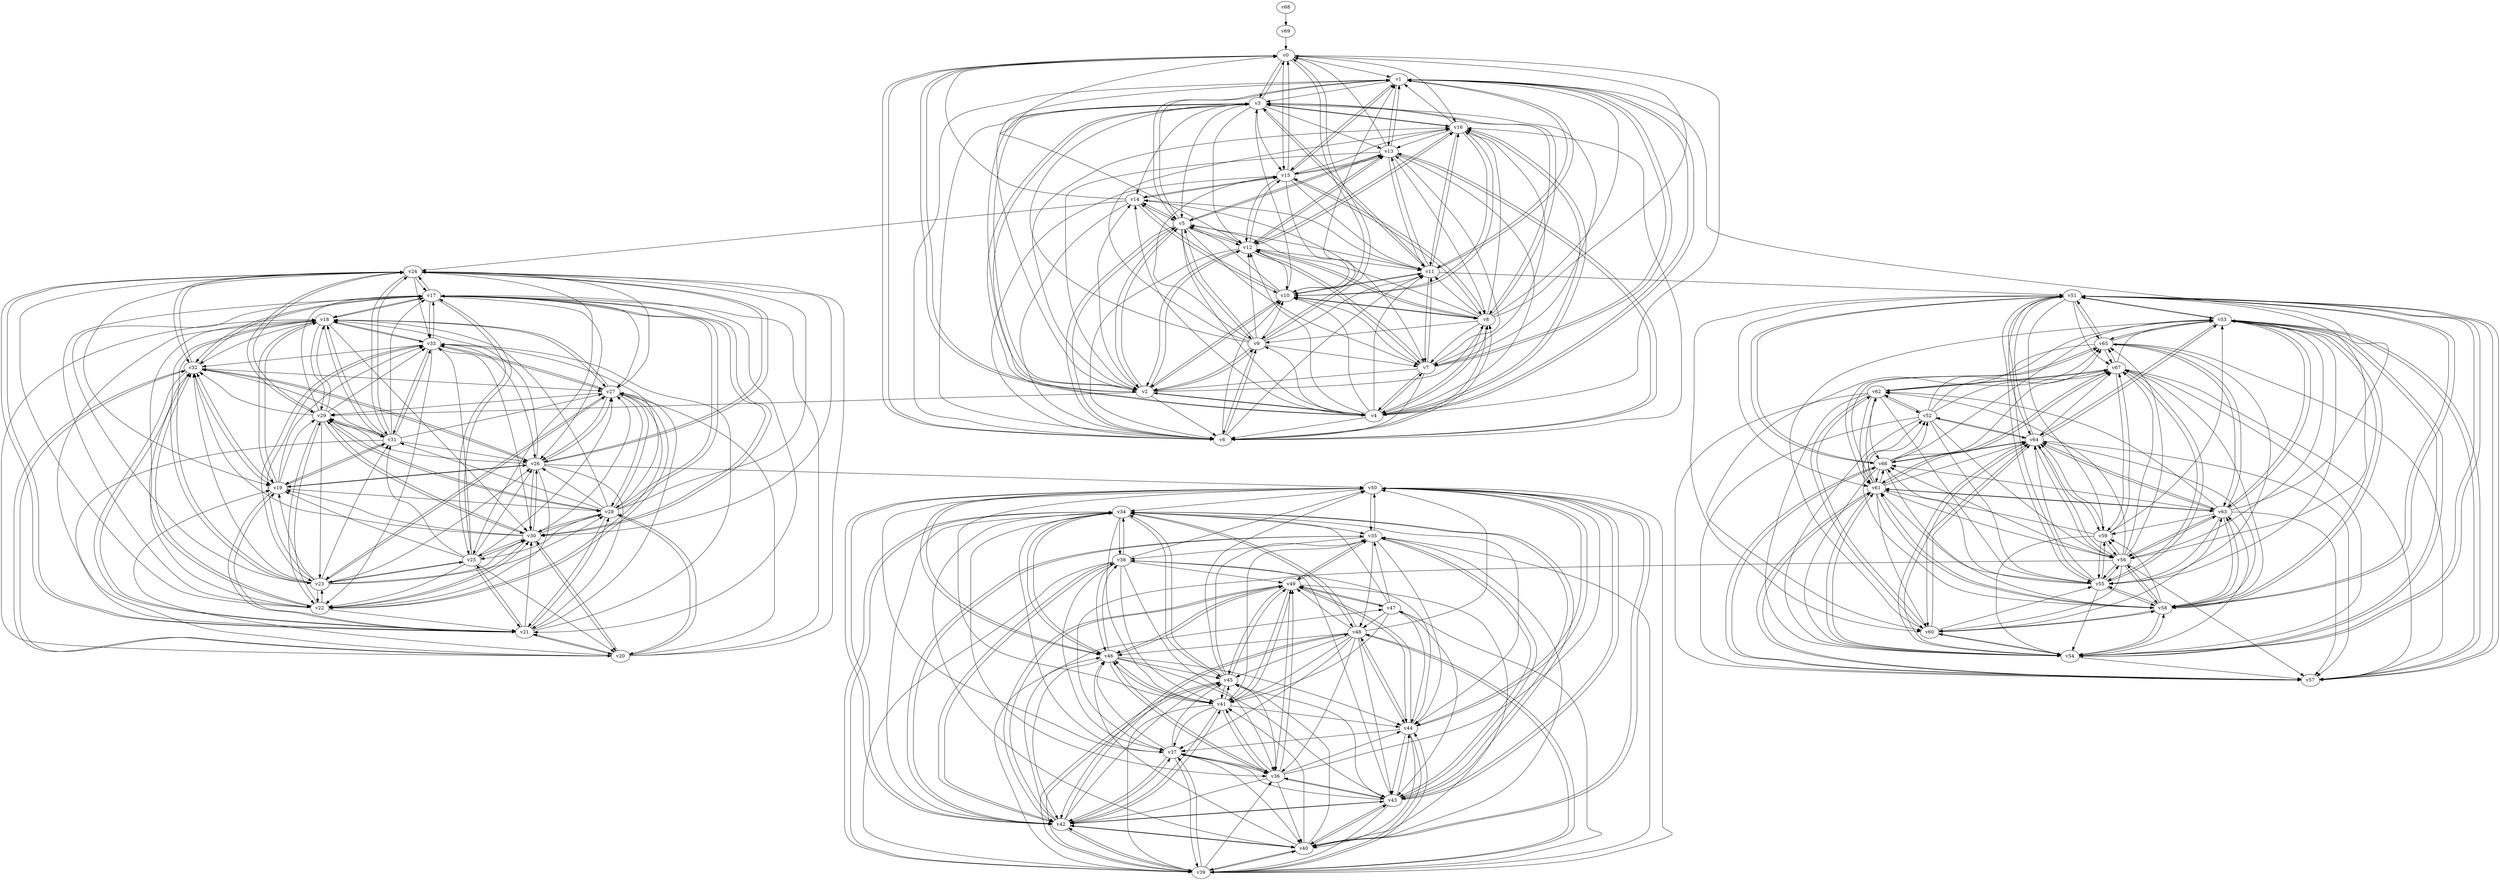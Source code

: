 digraph buchi_test093 {
    v0 [name="v0", player=0, priority=1];
    v1 [name="v1", player=1, priority=1];
    v2 [name="v2", player=0, priority=1];
    v3 [name="v3", player=0, priority=1];
    v4 [name="v4", player=1, priority=1];
    v5 [name="v5", player=1, priority=0];
    v6 [name="v6", player=0, priority=1];
    v7 [name="v7", player=0, priority=0];
    v8 [name="v8", player=0, priority=1];
    v9 [name="v9", player=0, priority=1];
    v10 [name="v10", player=1, priority=0];
    v11 [name="v11", player=0, priority=1];
    v12 [name="v12", player=0, priority=0];
    v13 [name="v13", player=1, priority=1];
    v14 [name="v14", player=0, priority=1];
    v15 [name="v15", player=0, priority=1];
    v16 [name="v16", player=1, priority=0];
    v17 [name="v17", player=0, priority=1];
    v18 [name="v18", player=0, priority=0];
    v19 [name="v19", player=0, priority=1];
    v20 [name="v20", player=1, priority=1];
    v21 [name="v21", player=0, priority=1];
    v22 [name="v22", player=1, priority=1];
    v23 [name="v23", player=0, priority=1];
    v24 [name="v24", player=0, priority=0];
    v25 [name="v25", player=0, priority=0];
    v26 [name="v26", player=0, priority=1];
    v27 [name="v27", player=0, priority=0];
    v28 [name="v28", player=0, priority=0];
    v29 [name="v29", player=1, priority=1];
    v30 [name="v30", player=1, priority=1];
    v31 [name="v31", player=1, priority=1];
    v32 [name="v32", player=0, priority=1];
    v33 [name="v33", player=1, priority=1];
    v34 [name="v34", player=1, priority=0];
    v35 [name="v35", player=1, priority=1];
    v36 [name="v36", player=0, priority=1];
    v37 [name="v37", player=1, priority=0];
    v38 [name="v38", player=1, priority=1];
    v39 [name="v39", player=1, priority=1];
    v40 [name="v40", player=0, priority=1];
    v41 [name="v41", player=1, priority=0];
    v42 [name="v42", player=0, priority=0];
    v43 [name="v43", player=0, priority=0];
    v44 [name="v44", player=1, priority=0];
    v45 [name="v45", player=1, priority=1];
    v46 [name="v46", player=1, priority=1];
    v47 [name="v47", player=1, priority=0];
    v48 [name="v48", player=0, priority=0];
    v49 [name="v49", player=1, priority=1];
    v50 [name="v50", player=1, priority=0];
    v51 [name="v51", player=1, priority=0];
    v52 [name="v52", player=1, priority=1];
    v53 [name="v53", player=1, priority=0];
    v54 [name="v54", player=0, priority=0];
    v55 [name="v55", player=0, priority=0];
    v56 [name="v56", player=0, priority=0];
    v57 [name="v57", player=1, priority=1];
    v58 [name="v58", player=1, priority=1];
    v59 [name="v59", player=1, priority=1];
    v60 [name="v60", player=1, priority=1];
    v61 [name="v61", player=0, priority=0];
    v62 [name="v62", player=1, priority=1];
    v63 [name="v63", player=1, priority=0];
    v64 [name="v64", player=0, priority=1];
    v65 [name="v65", player=0, priority=0];
    v66 [name="v66", player=0, priority=0];
    v67 [name="v67", player=0, priority=1];
    v68 [name="v68", player=1, priority=1];
    v69 [name="v69", player=1, priority=1];
    v26 -> v21;
    v67 -> v59;
    v18 -> v17;
    v59 -> v55;
    v26 -> v30;
    v55 -> v66;
    v59 -> v64;
    v8 -> v0;
    v48 -> v36;
    v29 -> v32;
    v8 -> v9;
    v48 -> v45;
    v40 -> v41;
    v19 -> v18;
    v11 -> v14;
    v40 -> v50;
    v63 -> v61;
    v41 -> v42;
    v4 -> v2;
    v44 -> v38;
    v3 -> v6;
    v3 -> v15;
    v14 -> v15;
    v51 -> v64;
    v66 -> v53;
    v14 -> v24;
    v7 -> v3;
    v15 -> v16;
    v7 -> v12;
    v47 -> v48;
    v55 -> v61;
    v18 -> v21;
    v18 -> v30;
    v8 -> v4;
    v48 -> v49;
    v21 -> v32;
    v0 -> v9;
    v40 -> v45;
    v63 -> v56;
    v62 -> v60;
    v41 -> v37;
    v25 -> v20;
    v14 -> v10;
    v22 -> v23;
    v51 -> v59;
    v66 -> v57;
    v22 -> v32;
    v47 -> v34;
    v15 -> v11;
    v36 -> v43;
    v47 -> v43;
    v55 -> v56;
    v59 -> v54;
    v29 -> v22;
    v29 -> v31;
    v58 -> v67;
    v48 -> v44;
    v21 -> v27;
    v10 -> v8;
    v62 -> v55;
    v54 -> v51;
    v54 -> v60;
    v44 -> v37;
    v25 -> v33;
    v3 -> v5;
    v14 -> v5;
    v22 -> v18;
    v51 -> v54;
    v3 -> v14;
    v43 -> v50;
    v22 -> v27;
    v66 -> v52;
    v66 -> v61;
    v15 -> v6;
    v17 -> v25;
    v28 -> v25;
    v7 -> v2;
    v55 -> v51;
    v63 -> v1;
    v7 -> v11;
    v29 -> v17;
    v48 -> v39;
    v40 -> v35;
    v61 -> v67;
    v10 -> v3;
    v39 -> v48;
    v2 -> v8;
    v33 -> v23;
    v25 -> v19;
    v54 -> v64;
    v3 -> v0;
    v14 -> v0;
    v43 -> v36;
    v24 -> v32;
    v43 -> v45;
    v51 -> v58;
    v51 -> v67;
    v35 -> v50;
    v28 -> v20;
    v28 -> v29;
    v36 -> v42;
    v6 -> v10;
    v48 -> v34;
    v29 -> v30;
    v61 -> v62;
    v2 -> v3;
    v10 -> v16;
    v33 -> v18;
    v62 -> v54;
    v2 -> v12;
    v32 -> v22;
    v3 -> v4;
    v43 -> v40;
    v51 -> v53;
    v66 -> v51;
    v65 -> v55;
    v9 -> v11;
    v17 -> v24;
    v28 -> v24;
    v36 -> v37;
    v17 -> v33;
    v28 -> v33;
    v68 -> v69;
    v6 -> v5;
    v50 -> v39;
    v58 -> v52;
    v58 -> v61;
    v61 -> v57;
    v21 -> v30;
    v61 -> v66;
    v10 -> v2;
    v10 -> v11;
    v39 -> v47;
    v2 -> v16;
    v32 -> v17;
    v54 -> v63;
    v32 -> v26;
    v43 -> v35;
    v24 -> v31;
    v64 -> v67;
    v43 -> v44;
    v35 -> v49;
    v9 -> v6;
    v9 -> v15;
    v17 -> v28;
    v6 -> v0;
    v50 -> v34;
    v6 -> v9;
    v50 -> v43;
    v58 -> v56;
    v42 -> v39;
    v61 -> v52;
    v42 -> v48;
    v11 -> v51;
    v31 -> v29;
    v39 -> v42;
    v23 -> v25;
    v13 -> v8;
    v32 -> v21;
    v1 -> v15;
    v24 -> v17;
    v16 -> v13;
    v24 -> v26;
    v43 -> v39;
    v56 -> v67;
    v35 -> v44;
    v46 -> v41;
    v5 -> v12;
    v46 -> v50;
    v65 -> v63;
    v9 -> v10;
    v38 -> v46;
    v17 -> v23;
    v49 -> v46;
    v6 -> v13;
    v19 -> v32;
    v58 -> v51;
    v42 -> v43;
    v61 -> v56;
    v20 -> v24;
    v31 -> v24;
    v39 -> v37;
    v31 -> v33;
    v39 -> v46;
    v13 -> v12;
    v24 -> v21;
    v53 -> v57;
    v43 -> v34;
    v64 -> v57;
    v24 -> v30;
    v64 -> v66;
    v56 -> v62;
    v46 -> v36;
    v5 -> v7;
    v46 -> v45;
    v9 -> v5;
    v38 -> v41;
    v28 -> v18;
    v49 -> v41;
    v65 -> v67;
    v38 -> v50;
    v27 -> v22;
    v30 -> v27;
    v50 -> v42;
    v42 -> v38;
    v42 -> v47;
    v12 -> v6;
    v20 -> v19;
    v31 -> v19;
    v60 -> v55;
    v12 -> v15;
    v20 -> v28;
    v4 -> v11;
    v60 -> v64;
    v23 -> v33;
    v1 -> v5;
    v32 -> v20;
    v16 -> v3;
    v34 -> v39;
    v45 -> v39;
    v64 -> v52;
    v16 -> v12;
    v34 -> v48;
    v24 -> v25;
    v56 -> v57;
    v56 -> v66;
    v5 -> v2;
    v65 -> v53;
    v9 -> v0;
    v38 -> v36;
    v5 -> v11;
    v46 -> v49;
    v49 -> v36;
    v49 -> v45;
    v27 -> v26;
    v30 -> v22;
    v50 -> v37;
    v19 -> v31;
    v63 -> v65;
    v12 -> v10;
    v41 -> v46;
    v4 -> v6;
    v23 -> v19;
    v52 -> v55;
    v20 -> v32;
    v31 -> v32;
    v23 -> v28;
    v52 -> v64;
    v13 -> v2;
    v45 -> v34;
    v13 -> v11;
    v16 -> v7;
    v34 -> v43;
    v53 -> v56;
    v37 -> v39;
    v64 -> v56;
    v53 -> v65;
    v69 -> v0;
    v26 -> v29;
    v5 -> v6;
    v46 -> v44;
    v49 -> v40;
    v38 -> v49;
    v0 -> v4;
    v30 -> v17;
    v11 -> v13;
    v19 -> v26;
    v30 -> v26;
    v12 -> v5;
    v20 -> v18;
    v4 -> v1;
    v31 -> v18;
    v60 -> v54;
    v60 -> v63;
    v4 -> v10;
    v1 -> v4;
    v34 -> v38;
    v1 -> v13;
    v53 -> v51;
    v64 -> v51;
    v64 -> v60;
    v67 -> v53;
    v56 -> v65;
    v26 -> v24;
    v67 -> v62;
    v49 -> v35;
    v18 -> v29;
    v59 -> v67;
    v49 -> v44;
    v8 -> v3;
    v8 -> v12;
    v19 -> v21;
    v63 -> v55;
    v63 -> v64;
    v12 -> v0;
    v41 -> v36;
    v33 -> v32;
    v41 -> v45;
    v60 -> v58;
    v23 -> v18;
    v52 -> v54;
    v4 -> v14;
    v44 -> v50;
    v34 -> v42;
    v15 -> v1;
    v15 -> v10;
    v7 -> v6;
    v26 -> v19;
    v67 -> v57;
    v59 -> v53;
    v55 -> v64;
    v18 -> v33;
    v8 -> v7;
    v48 -> v43;
    v0 -> v3;
    v11 -> v3;
    v8 -> v16;
    v40 -> v39;
    v30 -> v25;
    v63 -> v59;
    v33 -> v27;
    v25 -> v23;
    v60 -> v53;
    v41 -> v49;
    v4 -> v9;
    v3 -> v13;
    v34 -> v37;
    v56 -> v37;
    v37 -> v42;
    v7 -> v1;
    v15 -> v14;
    v7 -> v10;
    v36 -> v46;
    v55 -> v59;
    v67 -> v61;
    v18 -> v19;
    v26 -> v32;
    v8 -> v11;
    v11 -> v7;
    v40 -> v43;
    v0 -> v16;
    v11 -> v16;
    v33 -> v22;
    v41 -> v35;
    v33 -> v31;
    v62 -> v67;
    v41 -> v44;
    v25 -> v27;
    v44 -> v40;
    v44 -> v49;
    v3 -> v8;
    v22 -> v21;
    v51 -> v57;
    v22 -> v30;
    v51 -> v66;
    v66 -> v64;
    v15 -> v0;
    v36 -> v41;
    v47 -> v41;
    v26 -> v18;
    v55 -> v54;
    v36 -> v50;
    v67 -> v65;
    v18 -> v23;
    v59 -> v61;
    v48 -> v42;
    v21 -> v25;
    v0 -> v2;
    v33 -> v17;
    v33 -> v26;
    v41 -> v39;
    v25 -> v22;
    v54 -> v58;
    v25 -> v31;
    v54 -> v67;
    v2 -> v29;
    v3 -> v12;
    v51 -> v61;
    v15 -> v13;
    v17 -> v32;
    v55 -> v58;
    v59 -> v56;
    v55 -> v67;
    v29 -> v24;
    v58 -> v60;
    v48 -> v37;
    v21 -> v20;
    v29 -> v33;
    v48 -> v46;
    v61 -> v65;
    v40 -> v42;
    v10 -> v1;
    v2 -> v6;
    v62 -> v57;
    v25 -> v17;
    v54 -> v53;
    v33 -> v30;
    v62 -> v66;
    v25 -> v26;
    v14 -> v7;
    v51 -> v56;
    v3 -> v16;
    v66 -> v54;
    v51 -> v65;
    v35 -> v48;
    v17 -> v18;
    v17 -> v27;
    v28 -> v27;
    v7 -> v4;
    v36 -> v40;
    v36 -> v49;
    v47 -> v49;
    v6 -> v8;
    v58 -> v55;
    v29 -> v28;
    v58 -> v64;
    v21 -> v24;
    v61 -> v60;
    v21 -> v33;
    v10 -> v5;
    v2 -> v1;
    v10 -> v14;
    v62 -> v52;
    v2 -> v10;
    v62 -> v61;
    v25 -> v21;
    v54 -> v57;
    v3 -> v2;
    v43 -> v38;
    v3 -> v11;
    v51 -> v60;
    v35 -> v43;
    v66 -> v58;
    v17 -> v22;
    v47 -> v35;
    v28 -> v31;
    v36 -> v44;
    v47 -> v44;
    v50 -> v46;
    v29 -> v23;
    v58 -> v59;
    v21 -> v19;
    v21 -> v28;
    v61 -> v64;
    v39 -> v36;
    v39 -> v45;
    v2 -> v5;
    v2 -> v14;
    v62 -> v65;
    v54 -> v61;
    v32 -> v24;
    v24 -> v29;
    v14 -> v6;
    v43 -> v42;
    v51 -> v55;
    v35 -> v38;
    v65 -> v57;
    v28 -> v17;
    v57 -> v53;
    v17 -> v26;
    v28 -> v26;
    v50 -> v41;
    v6 -> v16;
    v29 -> v18;
    v42 -> v37;
    v58 -> v54;
    v58 -> v63;
    v20 -> v27;
    v31 -> v27;
    v39 -> v40;
    v2 -> v0;
    v23 -> v32;
    v2 -> v9;
    v13 -> v6;
    v32 -> v19;
    v13 -> v15;
    v16 -> v11;
    v43 -> v37;
    v24 -> v33;
    v35 -> v42;
    v5 -> v1;
    v65 -> v61;
    v17 -> v21;
    v28 -> v21;
    v17 -> v30;
    v28 -> v30;
    v57 -> v66;
    v6 -> v11;
    v42 -> v41;
    v61 -> v54;
    v42 -> v50;
    v61 -> v63;
    v39 -> v35;
    v39 -> v44;
    v23 -> v27;
    v2 -> v4;
    v13 -> v1;
    v24 -> v19;
    v53 -> v55;
    v53 -> v64;
    v56 -> v60;
    v46 -> v34;
    v46 -> v43;
    v9 -> v3;
    v38 -> v39;
    v5 -> v14;
    v9 -> v12;
    v57 -> v61;
    v27 -> v29;
    v50 -> v40;
    v58 -> v53;
    v42 -> v45;
    v61 -> v58;
    v20 -> v17;
    v31 -> v17;
    v12 -> v13;
    v31 -> v26;
    v60 -> v62;
    v23 -> v22;
    v23 -> v31;
    v52 -> v67;
    v1 -> v3;
    v13 -> v5;
    v16 -> v1;
    v32 -> v27;
    v16 -> v10;
    v34 -> v46;
    v64 -> v59;
    v56 -> v55;
    v56 -> v64;
    v46 -> v38;
    v65 -> v51;
    v38 -> v34;
    v5 -> v9;
    v65 -> v60;
    v9 -> v7;
    v9 -> v16;
    v26 -> v50;
    v27 -> v24;
    v30 -> v20;
    v27 -> v33;
    v50 -> v35;
    v19 -> v29;
    v30 -> v29;
    v50 -> v44;
    v42 -> v40;
    v42 -> v49;
    v12 -> v8;
    v20 -> v21;
    v39 -> v34;
    v52 -> v53;
    v20 -> v30;
    v23 -> v26;
    v52 -> v62;
    v13 -> v0;
    v1 -> v7;
    v34 -> v41;
    v45 -> v41;
    v53 -> v54;
    v64 -> v54;
    v45 -> v50;
    v53 -> v63;
    v37 -> v46;
    v64 -> v63;
    v56 -> v59;
    v26 -> v27;
    v5 -> v4;
    v46 -> v42;
    v9 -> v2;
    v5 -> v13;
    v18 -> v32;
    v57 -> v51;
    v49 -> v47;
    v8 -> v6;
    v8 -> v15;
    v27 -> v28;
    v63 -> v58;
    v19 -> v33;
    v42 -> v35;
    v4 -> v8;
    v52 -> v57;
    v23 -> v30;
    v13 -> v4;
    v34 -> v36;
    v45 -> v36;
    v1 -> v11;
    v34 -> v45;
    v53 -> v58;
    v56 -> v63;
    v26 -> v22;
    v18 -> v27;
    v38 -> v42;
    v49 -> v42;
    v8 -> v1;
    v8 -> v10;
    v27 -> v23;
    v0 -> v6;
    v30 -> v19;
    v0 -> v15;
    v63 -> v53;
    v19 -> v28;
    v30 -> v28;
    v63 -> v62;
    v12 -> v7;
    v31 -> v20;
    v4 -> v3;
    v44 -> v39;
    v12 -> v16;
    v4 -> v12;
    v44 -> v48;
    v22 -> v29;
    v1 -> v6;
    v16 -> v4;
    v34 -> v40;
    v64 -> v53;
    v37 -> v36;
    v45 -> v49;
    v37 -> v45;
    v15 -> v8;
    v56 -> v58;
    v67 -> v55;
    v7 -> v13;
    v38 -> v37;
    v18 -> v31;
    v8 -> v5;
    v48 -> v41;
    v27 -> v18;
    v0 -> v1;
    v11 -> v1;
    v48 -> v50;
    v11 -> v10;
    v40 -> v46;
    v63 -> v57;
    v30 -> v32;
    v63 -> v66;
    v12 -> v2;
    v12 -> v11;
    v25 -> v30;
    v4 -> v7;
    v44 -> v43;
    v52 -> v56;
    v4 -> v16;
    v52 -> v65;
    v22 -> v24;
    v34 -> v35;
    v45 -> v35;
    v66 -> v67;
    v34 -> v44;
    v37 -> v40;
    v15 -> v12;
}
